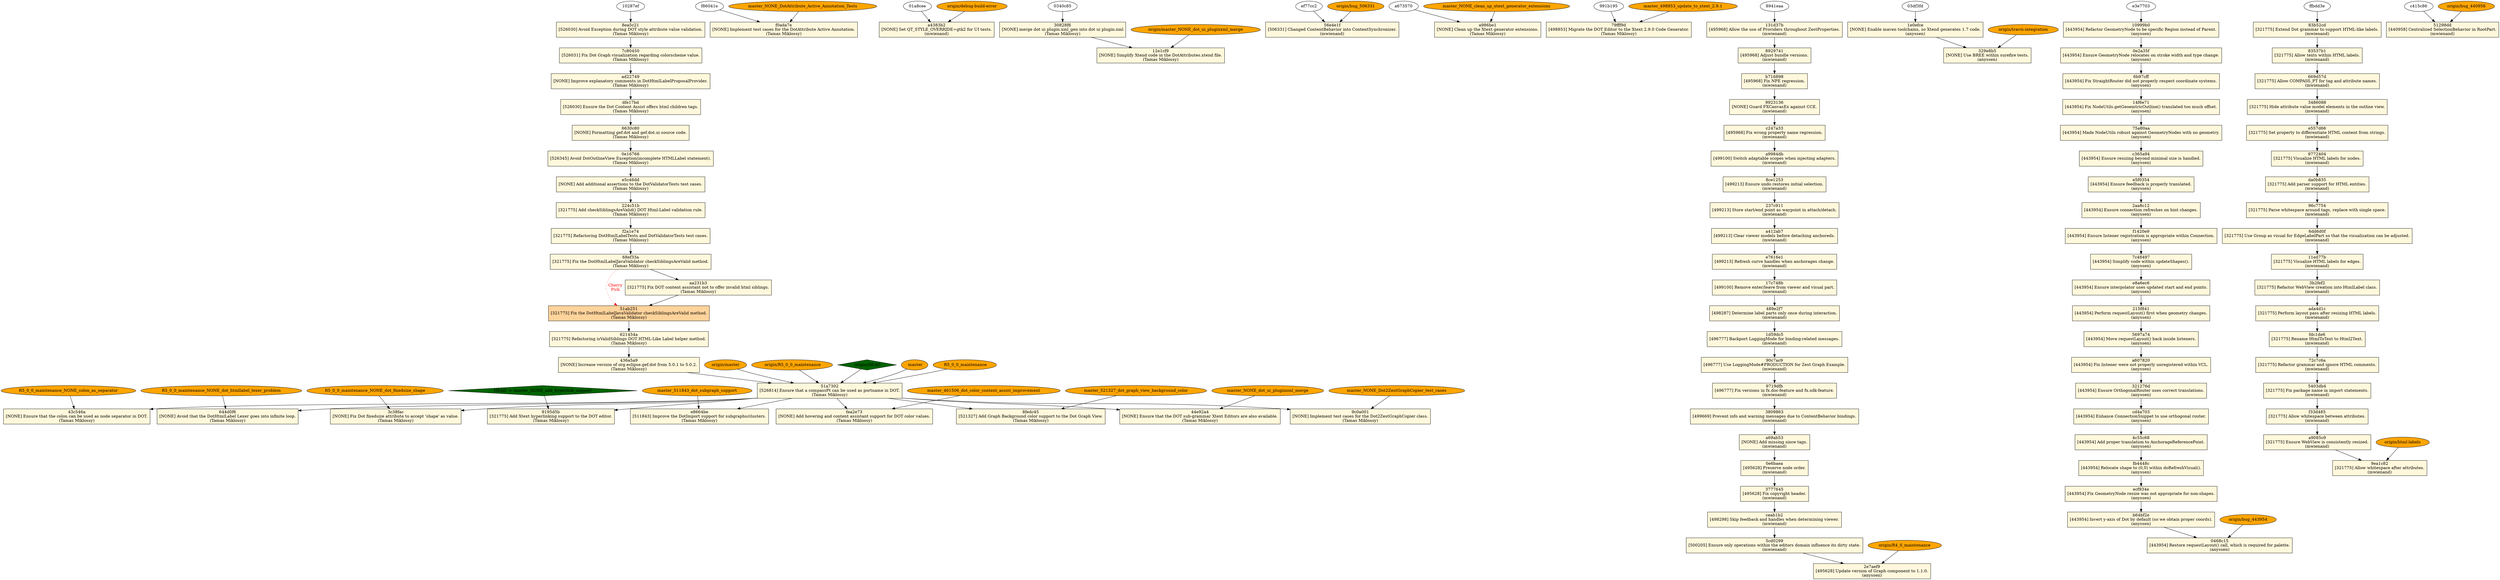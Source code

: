 /*
 * Generated by git-graph
 * https://github.com/daolis/git-graph
 */
digraph G {
    "9195d5b"[label="9195d5b
[321775] Add Xtext hyperlinking support to the DOT editor.\n(Tamas Miklossy)",shape=box,style=filled,fillcolor=cornsilk]; "51a7302"->"9195d5b";
    "HEAD -> master_NONE_add_hyperlink_support"[style=filled,shape=diamond,fillcolor=darkgreen]; "HEAD -> master_NONE_add_hyperlink_support" -> "9195d5b"

    "644d0f6"[label="644d0f6
[NONE] Avoid that the DotHtmlLabel Lexer goes into infinite loop.\n(Tamas Miklossy)",shape=box,style=filled,fillcolor=cornsilk]; "51a7302"->"644d0f6";
    "R5_0_0_maintenance_NONE_dot_htmllabel_lexer_problem"[style=filled,shape=oval,fillcolor=orange]; "R5_0_0_maintenance_NONE_dot_htmllabel_lexer_problem" -> "644d0f6"

    "3c38fac"[label="3c38fac
[NONE] Fix Dot fixedsize attribute to accept 'shape' as value.\n(Tamas Miklossy)",shape=box,style=filled,fillcolor=cornsilk]; "51a7302"->"3c38fac";
    "R5_0_0_maintenance_NONE_dot_fixedsize_shape"[style=filled,shape=oval,fillcolor=orange]; "R5_0_0_maintenance_NONE_dot_fixedsize_shape" -> "3c38fac"

    "43c546a"[label="43c546a
[NONE] Ensure that the colon can be used as node separator in DOT.\n(Tamas Miklossy)",shape=box,style=filled,fillcolor=cornsilk]; "51a7302"->"43c546a";
    "R5_0_0_maintenance_NONE_colon_as_separator"[style=filled,shape=oval,fillcolor=orange]; "R5_0_0_maintenance_NONE_colon_as_separator" -> "43c546a"

    "44e92a4"[label="44e92a4
[NONE] Ensure that the DOT sub-grammar Xtext Editors are also available.\n(Tamas Miklossy)",shape=box,style=filled,fillcolor=cornsilk]; "51a7302"->"44e92a4";
    "master_NONE_dot_ui_pluginxml_merge"[style=filled,shape=oval,fillcolor=orange]; "master_NONE_dot_ui_pluginxml_merge" -> "44e92a4"

    "9c0a001"[label="9c0a001
[NONE] Implement test cases for the Dot2ZestGraphCopier class.\n(Tamas Miklossy)",shape=box,style=filled,fillcolor=cornsilk]; "51a7302"->"9c0a001";
    "master_NONE_Dot2ZestGraphCopier_test_cases"[style=filled,shape=oval,fillcolor=orange]; "master_NONE_Dot2ZestGraphCopier_test_cases" -> "9c0a001"

    "8fedc45"[label="8fedc45
[521327] Add Graph Background color support to the Dot Graph View.\n(Tamas Miklossy)",shape=box,style=filled,fillcolor=cornsilk]; "51a7302"->"8fedc45";
    "master_521327_dot_graph_view_background_color"[style=filled,shape=oval,fillcolor=orange]; "master_521327_dot_graph_view_background_color" -> "8fedc45"

    "e8664be"[label="e8664be
[511843] Improve the DotImport support for subgraphs/clusters.\n(Tamas Miklossy)",shape=box,style=filled,fillcolor=cornsilk]; "51a7302"->"e8664be";
    "master_511843_dot_subgraph_support"[style=filled,shape=oval,fillcolor=orange]; "master_511843_dot_subgraph_support" -> "e8664be"

    "fea2e73"[label="fea2e73
[NONE] Add hovering and content assistant support for DOT color values.\n(Tamas Miklossy)",shape=box,style=filled,fillcolor=cornsilk]; "51a7302"->"fea2e73";
    "master_461506_dot_color_content_assist_improvement"[style=filled,shape=oval,fillcolor=orange]; "master_461506_dot_color_content_assist_improvement" -> "fea2e73"

    "51a7302"[label="51a7302
[526814] Ensure that a compassPt can be used as portname in DOT.\n(Tamas Miklossy)",shape=box,style=filled,fillcolor=cornsilk]; "436a5a9"->"51a7302";
    "origin/master"[style=filled,shape=oval,fillcolor=orange]; "origin/master" -> "51a7302"
    " origin/R5_0_0_maintenance"[style=filled,shape=oval,fillcolor=orange]; " origin/R5_0_0_maintenance" -> "51a7302"
    " origin/HEAD"[style=filled,shape=diamond,fillcolor=darkgreen]; " origin/HEAD" -> "51a7302"
    " master"[style=filled,shape=oval,fillcolor=orange]; " master" -> "51a7302"
    " R5_0_0_maintenance"[style=filled,shape=oval,fillcolor=orange]; " R5_0_0_maintenance" -> "51a7302"

    "436a5a9"[label="436a5a9
[NONE] Increase version of org.eclipse.gef.dot from 5.0.1 to 5.0.2.\n(Tamas Miklossy)",shape=box,style=filled,fillcolor=cornsilk]; "621454a"->"436a5a9";
    "621454a"[label="621454a
[321775] Refactoring isValidSiblings DOT HTML-Like Label helper method.\n(Tamas Miklossy)",shape=box,style=filled,fillcolor=cornsilk]; "51ab251"->"621454a";
    "68ef33a"->"51ab251"[label="Cherry\nPick",style=dotted,fontcolor="red",color="red"]
    "51ab251"[label="51ab251
[321775] Fix the DotHtmlLabelJavaValidator checkSiblingsAreValid method.\n(Tamas Miklossy)",shape=box,style=filled,fillcolor=burlywood1]; "aa231b3"->"51ab251";
    "aa231b3"[label="aa231b3
[321775] Fix DOT content assistant not to offer invalid html siblings.\n(Tamas Miklossy)",shape=box,style=filled,fillcolor=cornsilk]; "68ef33a"->"aa231b3";
    "68ef33a"[label="68ef33a
[321775] Fix the DotHtmlLabelJavaValidator checkSiblingsAreValid method.\n(Tamas Miklossy)",shape=box,style=filled,fillcolor=cornsilk]; "f2a1e74"->"68ef33a";
    "f2a1e74"[label="f2a1e74
[321775] Refactoring DotHtmlLabelTests and DotValidatorTests test cases.\n(Tamas Miklossy)",shape=box,style=filled,fillcolor=cornsilk]; "224c51b"->"f2a1e74";
    "224c51b"[label="224c51b
[321775] Add checkSiblingsAreValid() DOT Html-Label validation rule.\n(Tamas Miklossy)",shape=box,style=filled,fillcolor=cornsilk]; "e5c46dd"->"224c51b";
    "e5c46dd"[label="e5c46dd
[NONE] Add additional assertions to the DotValidatorTests test cases.\n(Tamas Miklossy)",shape=box,style=filled,fillcolor=cornsilk]; "0e16766"->"e5c46dd";
    "0e16766"[label="0e16766
[526345] Avoid DotOutlineView Exception(incomplete HTMLLabel statement).\n(Tamas Miklossy)",shape=box,style=filled,fillcolor=cornsilk]; "6630c80"->"0e16766";
    "6630c80"[label="6630c80
[NONE] Formatting gef.dot and gef.dot.ui source code.\n(Tamas Miklossy)",shape=box,style=filled,fillcolor=cornsilk]; "dfe17bd"->"6630c80";
    "dfe17bd"[label="dfe17bd
[526030] Ensure the Dot Content Assist offers html children tags.\n(Tamas Miklossy)",shape=box,style=filled,fillcolor=cornsilk]; "ad22749"->"dfe17bd";
    "ad22749"[label="ad22749
[NONE] Improve explanatory comments in DotHtmlLabelProposalProvider.\n(Tamas Miklossy)",shape=box,style=filled,fillcolor=cornsilk]; "7c80450"->"ad22749";
    "7c80450"[label="7c80450
[526031] Fix Dot Graph visualization regarding colorscheme value.\n(Tamas Miklossy)",shape=box,style=filled,fillcolor=cornsilk]; "8ea5c21"->"7c80450";
    "8ea5c21"[label="8ea5c21
[526030] Avoid Exception during DOT style attribute value validation.\n(Tamas Miklossy)",shape=box,style=filled,fillcolor=cornsilk]; "10287ef"->"8ea5c21";
    "f0ada7e"[label="f0ada7e
[NONE] Implement test cases for the DotAttribute Active Annotation.\n(Tamas Miklossy)",shape=box,style=filled,fillcolor=cornsilk]; "f86041e"->"f0ada7e";
    "master_NONE_DotAttribute_Active_Annotation_Tests"[style=filled,shape=oval,fillcolor=orange]; "master_NONE_DotAttribute_Active_Annotation_Tests" -> "f0ada7e"

    "a4383b2"[label="a4383b2
[NONE] Set QT_STYLE_OVERRIDE=gtk2 for UI tests.\n(mwienand)",shape=box,style=filled,fillcolor=cornsilk]; "01a8cee"->"a4383b2";
    "origin/debug-build-error"[style=filled,shape=oval,fillcolor=orange]; "origin/debug-build-error" -> "a4383b2"

    "12e1cf9"[label="12e1cf9
[NONE] Simplify Xtend code in the DotAttributes.xtend file.\n(Tamas Miklossy)",shape=box,style=filled,fillcolor=cornsilk]; "30828f6"->"12e1cf9";
    "origin/master_NONE_dot_ui_pluginxml_merge"[style=filled,shape=oval,fillcolor=orange]; "origin/master_NONE_dot_ui_pluginxml_merge" -> "12e1cf9"

    "30828f6"[label="30828f6
[NONE] merge dot ui plugin.xml_gen into dot ui plugin.xml\n(Tamas Miklossy)",shape=box,style=filled,fillcolor=cornsilk]; "0340c85"->"30828f6";
    "56e4e1f"[label="56e4e1f
[506331] Changed ContentBehavior into ContentSynchronizer.\n(mwienand)",shape=box,style=filled,fillcolor=cornsilk]; "ef77cc2"->"56e4e1f";
    "origin/bug_506331"[style=filled,shape=oval,fillcolor=orange]; "origin/bug_506331" -> "56e4e1f"

    "a986be1"[label="a986be1
[NONE] Clean up the Xtext generator extensions.\n(Tamas Miklossy)",shape=box,style=filled,fillcolor=cornsilk]; "a673570"->"a986be1";
    "master_NONE_clean_up_xtext_generator_extensions"[style=filled,shape=oval,fillcolor=orange]; "master_NONE_clean_up_xtext_generator_extensions" -> "a986be1"

    "79fff9d"[label="79fff9d
[498853] Migrate the DOT Editor to the Xtext 2.9.0 Code Generator.\n(Tamas Miklossy)",shape=box,style=filled,fillcolor=cornsilk]; "991b195"->"79fff9d";
    "master_498853_update_to_xtext_2.9.1"[style=filled,shape=oval,fillcolor=orange]; "master_498853_update_to_xtext_2.9.1" -> "79fff9d"

    "2e7aef9"[label="2e7aef9
[495628] Update version of Graph component to 1.1.0.\n(anyssen)",shape=box,style=filled,fillcolor=cornsilk]; "5cd0299"->"2e7aef9";
    "origin/R4_0_maintenance"[style=filled,shape=oval,fillcolor=orange]; "origin/R4_0_maintenance" -> "2e7aef9"

    "5cd0299"[label="5cd0299
[500205] Ensure only operations within the editors domain influence its dirty state.\n(mwienand)",shape=box,style=filled,fillcolor=cornsilk]; "ceab1b2"->"5cd0299";
    "ceab1b2"[label="ceab1b2
[498298] Skip feedback and handles when determining viewer.\n(mwienand)",shape=box,style=filled,fillcolor=cornsilk]; "3777645"->"ceab1b2";
    "3777645"[label="3777645
[495628] Fix copyright header.\n(mwienand)",shape=box,style=filled,fillcolor=cornsilk]; "0e6baea"->"3777645";
    "0e6baea"[label="0e6baea
[495628] Preserve node order.\n(mwienand)",shape=box,style=filled,fillcolor=cornsilk]; "a69ab53"->"0e6baea";
    "a69ab53"[label="a69ab53
[NONE] Add missing since tags.\n(mwienand)",shape=box,style=filled,fillcolor=cornsilk]; "3809863"->"a69ab53";
    "3809863"[label="3809863
[499669] Prevent info and warning messages due to ContentBehavior bindings.\n(mwienand)",shape=box,style=filled,fillcolor=cornsilk]; "9719dfb"->"3809863";
    "9719dfb"[label="9719dfb
[496777] Fix versions in fx.doc-feature and fx.sdk-feature.\n(mwienand)",shape=box,style=filled,fillcolor=cornsilk]; "90c7ac9"->"9719dfb";
    "90c7ac9"[label="90c7ac9
[496777] Use LoggingMode#PRODUCTION for Zest Graph Example.\n(mwienand)",shape=box,style=filled,fillcolor=cornsilk]; "1d59dc5"->"90c7ac9";
    "1d59dc5"[label="1d59dc5
[496777] Backport LoggingMode for binding-related messages.\n(mwienand)",shape=box,style=filled,fillcolor=cornsilk]; "489e2f7"->"1d59dc5";
    "489e2f7"[label="489e2f7
[498287] Determine label parts only once during interaction.\n(mwienand)",shape=box,style=filled,fillcolor=cornsilk]; "17c748b"->"489e2f7";
    "17c748b"[label="17c748b
[499100] Remove enter/leave from viewer and visual part.\n(mwienand)",shape=box,style=filled,fillcolor=cornsilk]; "e7616e1"->"17c748b";
    "e7616e1"[label="e7616e1
[499213] Refresh curve handles when anchorages change.\n(mwienand)",shape=box,style=filled,fillcolor=cornsilk]; "a412ab7"->"e7616e1";
    "a412ab7"[label="a412ab7
[499213] Clear viewer models before detaching anchoreds.\n(mwienand)",shape=box,style=filled,fillcolor=cornsilk]; "237c911"->"a412ab7";
    "237c911"[label="237c911
[499213] Store start/end point as waypoint in attach/detach.\n(mwienand)",shape=box,style=filled,fillcolor=cornsilk]; "8ce1253"->"237c911";
    "8ce1253"[label="8ce1253
[499213] Ensure undo restores initial selection.\n(mwienand)",shape=box,style=filled,fillcolor=cornsilk]; "a9984db"->"8ce1253";
    "a9984db"[label="a9984db
[499100] Switch adaptable scopes when injecting adapters.\n(mwienand)",shape=box,style=filled,fillcolor=cornsilk]; "c247a33"->"a9984db";
    "c247a33"[label="c247a33
[495968] Fix wrong property name regression.\n(mwienand)",shape=box,style=filled,fillcolor=cornsilk]; "9923136"->"c247a33";
    "9923136"[label="9923136
[NONE] Guard FXCanvasEx against CCE.\n(mwienand)",shape=box,style=filled,fillcolor=cornsilk]; "b716898"->"9923136";
    "b716898"[label="b716898
[495968] Fix NPE regression.\n(mwienand)",shape=box,style=filled,fillcolor=cornsilk]; "8929741"->"b716898";
    "8929741"[label="8929741
[495968] Adjust bundle versions.\n(mwienand)",shape=box,style=filled,fillcolor=cornsilk]; "131d37b"->"8929741";
    "131d37b"[label="131d37b
[495968] Allow the use of Providers throughout ZestProperties.\n(mwienand)",shape=box,style=filled,fillcolor=cornsilk]; "8941eaa"->"131d37b";
    "329e8b5"[label="329e8b5
[NONE] Use BREE within surefire tests.\n(anyssen)",shape=box,style=filled,fillcolor=cornsilk]; "1e0efce"->"329e8b5";
    "origin/travis-integration"[style=filled,shape=oval,fillcolor=orange]; "origin/travis-integration" -> "329e8b5"

    "1e0efce"[label="1e0efce
[NONE] Enable maven toolchains, so Xtend generates 1.7 code.\n(anyssen)",shape=box,style=filled,fillcolor=cornsilk]; "03df3fd"->"1e0efce";
    "0468c15"[label="0468c15
[443954] Restore requestLayout() call, which is required for palette.\n(anyssen)",shape=box,style=filled,fillcolor=cornsilk]; "b64bf2e"->"0468c15";
    "origin/bug_443954"[style=filled,shape=oval,fillcolor=orange]; "origin/bug_443954" -> "0468c15"

    "b64bf2e"[label="b64bf2e
[443954] Invert y-axis of Dot by default (so we obtain proper coords).\n(anyssen)",shape=box,style=filled,fillcolor=cornsilk]; "ecf934e"->"b64bf2e";
    "ecf934e"[label="ecf934e
[443954] Fix GeometryNode resize was not appropriate for non-shapes.\n(anyssen)",shape=box,style=filled,fillcolor=cornsilk]; "fb4448c"->"ecf934e";
    "fb4448c"[label="fb4448c
[443954] Relocate shape to (0,0) within doRefreshVisual().\n(anyssen)",shape=box,style=filled,fillcolor=cornsilk]; "4c55c68"->"fb4448c";
    "4c55c68"[label="4c55c68
[443954] Add proper translation to AnchorageReferencePoint.\n(anyssen)",shape=box,style=filled,fillcolor=cornsilk]; "cd4a703"->"4c55c68";
    "cd4a703"[label="cd4a703
[443954] Enhance ConnectionSnippet to use orthogonal router.\n(anyssen)",shape=box,style=filled,fillcolor=cornsilk]; "321276d"->"cd4a703";
    "321276d"[label="321276d
[443954] Ensure OrthogonalRouter uses correct translations.\n(anyssen)",shape=box,style=filled,fillcolor=cornsilk]; "a607820"->"321276d";
    "a607820"[label="a607820
[443954] Fix listener were not properly unregistered within VCL.\n(anyssen)",shape=box,style=filled,fillcolor=cornsilk]; "5697a74"->"a607820";
    "5697a74"[label="5697a74
[443954] Move requestLayout() back inside listeners.\n(anyssen)",shape=box,style=filled,fillcolor=cornsilk]; "215f841"->"5697a74";
    "215f841"[label="215f841
[443954] Perform requestLayout() first when geometry changes.\n(anyssen)",shape=box,style=filled,fillcolor=cornsilk]; "e8a6ec6"->"215f841";
    "e8a6ec6"[label="e8a6ec6
[443954] Ensure interpolator uses updated start and end points.\n(anyssen)",shape=box,style=filled,fillcolor=cornsilk]; "7c48497"->"e8a6ec6";
    "7c48497"[label="7c48497
[443954] Simplify code within updateShapes().\n(anyssen)",shape=box,style=filled,fillcolor=cornsilk]; "f1420e9"->"7c48497";
    "f1420e9"[label="f1420e9
[443954] Ensure listener registration is appropriate within Connection.\n(anyssen)",shape=box,style=filled,fillcolor=cornsilk]; "2aa8c12"->"f1420e9";
    "2aa8c12"[label="2aa8c12
[443954] Ensure connection refreshes on hint changes.\n(anyssen)",shape=box,style=filled,fillcolor=cornsilk]; "e5f0354"->"2aa8c12";
    "e5f0354"[label="e5f0354
[443954] Ensure feedback is properly translated.\n(anyssen)",shape=box,style=filled,fillcolor=cornsilk]; "c365a94"->"e5f0354";
    "c365a94"[label="c365a94
[443954] Ensure resizing beyond minimal size is handled.\n(anyssen)",shape=box,style=filled,fillcolor=cornsilk]; "75a80aa"->"c365a94";
    "75a80aa"[label="75a80aa
[443954] Made NodeUtils robust against GeometryNodes with no geometry.\n(anyssen)",shape=box,style=filled,fillcolor=cornsilk]; "14f6e71"->"75a80aa";
    "14f6e71"[label="14f6e71
[443954] Fix NodeUtils.getGeoemtricOutline() translated too much offset.\n(anyssen)",shape=box,style=filled,fillcolor=cornsilk]; "6b97cff"->"14f6e71";
    "6b97cff"[label="6b97cff
[443954] Fix StraightRouter did not properly respect coordinate systems.\n(anyssen)",shape=box,style=filled,fillcolor=cornsilk]; "0e2a35f"->"6b97cff";
    "0e2a35f"[label="0e2a35f
[443954] Ensure GeometryNode relocates on stroke width and type change.\n(anyssen)",shape=box,style=filled,fillcolor=cornsilk]; "10999b0"->"0e2a35f";
    "10999b0"[label="10999b0
[443954] Refactor GeometryNode to be specific Region instead of Parent.\n(anyssen)",shape=box,style=filled,fillcolor=cornsilk]; "e3e7703"->"10999b0";
    "9ea1c82"[label="9ea1c82
[321775] Allow whitespace after attributes.\n(mwienand)",shape=box,style=filled,fillcolor=cornsilk]; "a9085c9"->"9ea1c82";
    "origin/html-labels"[style=filled,shape=oval,fillcolor=orange]; "origin/html-labels" -> "9ea1c82"

    "a9085c9"[label="a9085c9
[321775] Ensure WebView is consistently resized.\n(mwienand)",shape=box,style=filled,fillcolor=cornsilk]; "f33d485"->"a9085c9";
    "f33d485"[label="f33d485
[321775] Allow whitespace between attributes.\n(mwienand)",shape=box,style=filled,fillcolor=cornsilk]; "5403db4"->"f33d485";
    "5403db4"[label="5403db4
[321775] Fix package name in import statements.\n(mwienand)",shape=box,style=filled,fillcolor=cornsilk]; "72c7c6a"->"5403db4";
    "72c7c6a"[label="72c7c6a
[321775] Refactor grammar and ignore HTML comments.\n(mwienand)",shape=box,style=filled,fillcolor=cornsilk]; "fdc1de6"->"72c7c6a";
    "fdc1de6"[label="fdc1de6
[321775] Rename HtmlToText to Html2Text.\n(mwienand)",shape=box,style=filled,fillcolor=cornsilk]; "ada4d1c"->"fdc1de6";
    "ada4d1c"[label="ada4d1c
[321775] Perform layout pass after resizing HTML labels.\n(mwienand)",shape=box,style=filled,fillcolor=cornsilk]; "3b2fef2"->"ada4d1c";
    "3b2fef2"[label="3b2fef2
[321775] Refactor WebView creation into HtmlLabel class.\n(mwienand)",shape=box,style=filled,fillcolor=cornsilk]; "11ed77b"->"3b2fef2";
    "11ed77b"[label="11ed77b
[321775] Visualize HTML labels for edges.\n(mwienand)",shape=box,style=filled,fillcolor=cornsilk]; "6dd6d0f"->"11ed77b";
    "6dd6d0f"[label="6dd6d0f
[321775] Use Group as visual for EdgeLabelPart so that the visualization can be adjusted.\n(mwienand)",shape=box,style=filled,fillcolor=cornsilk]; "96c7754"->"6dd6d0f";
    "96c7754"[label="96c7754
[321775] Parse whitespace around tags, replace with single space.\n(mwienand)",shape=box,style=filled,fillcolor=cornsilk]; "da0b835"->"96c7754";
    "da0b835"[label="da0b835
[321775] Add parser support for HTML entities.\n(mwienand)",shape=box,style=filled,fillcolor=cornsilk]; "9772404"->"da0b835";
    "9772404"[label="9772404
[321775] Visualize HTML labels for nodes.\n(mwienand)",shape=box,style=filled,fillcolor=cornsilk]; "e557d66"->"9772404";
    "e557d66"[label="e557d66
[321775] Set property to differentiate HTML content from strings.\n(mwienand)",shape=box,style=filled,fillcolor=cornsilk]; "3486088"->"e557d66";
    "3486088"[label="3486088
[321775] Hide attribute value model elements in the outline view.\n(mwienand)",shape=box,style=filled,fillcolor=cornsilk]; "669d57d"->"3486088";
    "669d57d"[label="669d57d
[321775] Allow COMPASS_PT for tag and attribute names.\n(mwienand)",shape=box,style=filled,fillcolor=cornsilk]; "83537b1"->"669d57d";
    "83537b1"[label="83537b1
[321775] Allow texts within HTML labels.\n(mwienand)",shape=box,style=filled,fillcolor=cornsilk]; "83b52cd"->"83537b1";
    "83b52cd"[label="83b52cd
[321775] Extend Dot grammar to support HTML-like labels.\n(mwienand)",shape=box,style=filled,fillcolor=cornsilk]; "ffbdd3e"->"83b52cd";
    "51298dd"[label="51298dd
[440958] Centralized SelectionBehavior in RootPart.\n(mwienand)",shape=box,style=filled,fillcolor=cornsilk]; "c415c86"->"51298dd";
    "origin/bug_440958"[style=filled,shape=oval,fillcolor=orange]; "origin/bug_440958" -> "51298dd"

}
